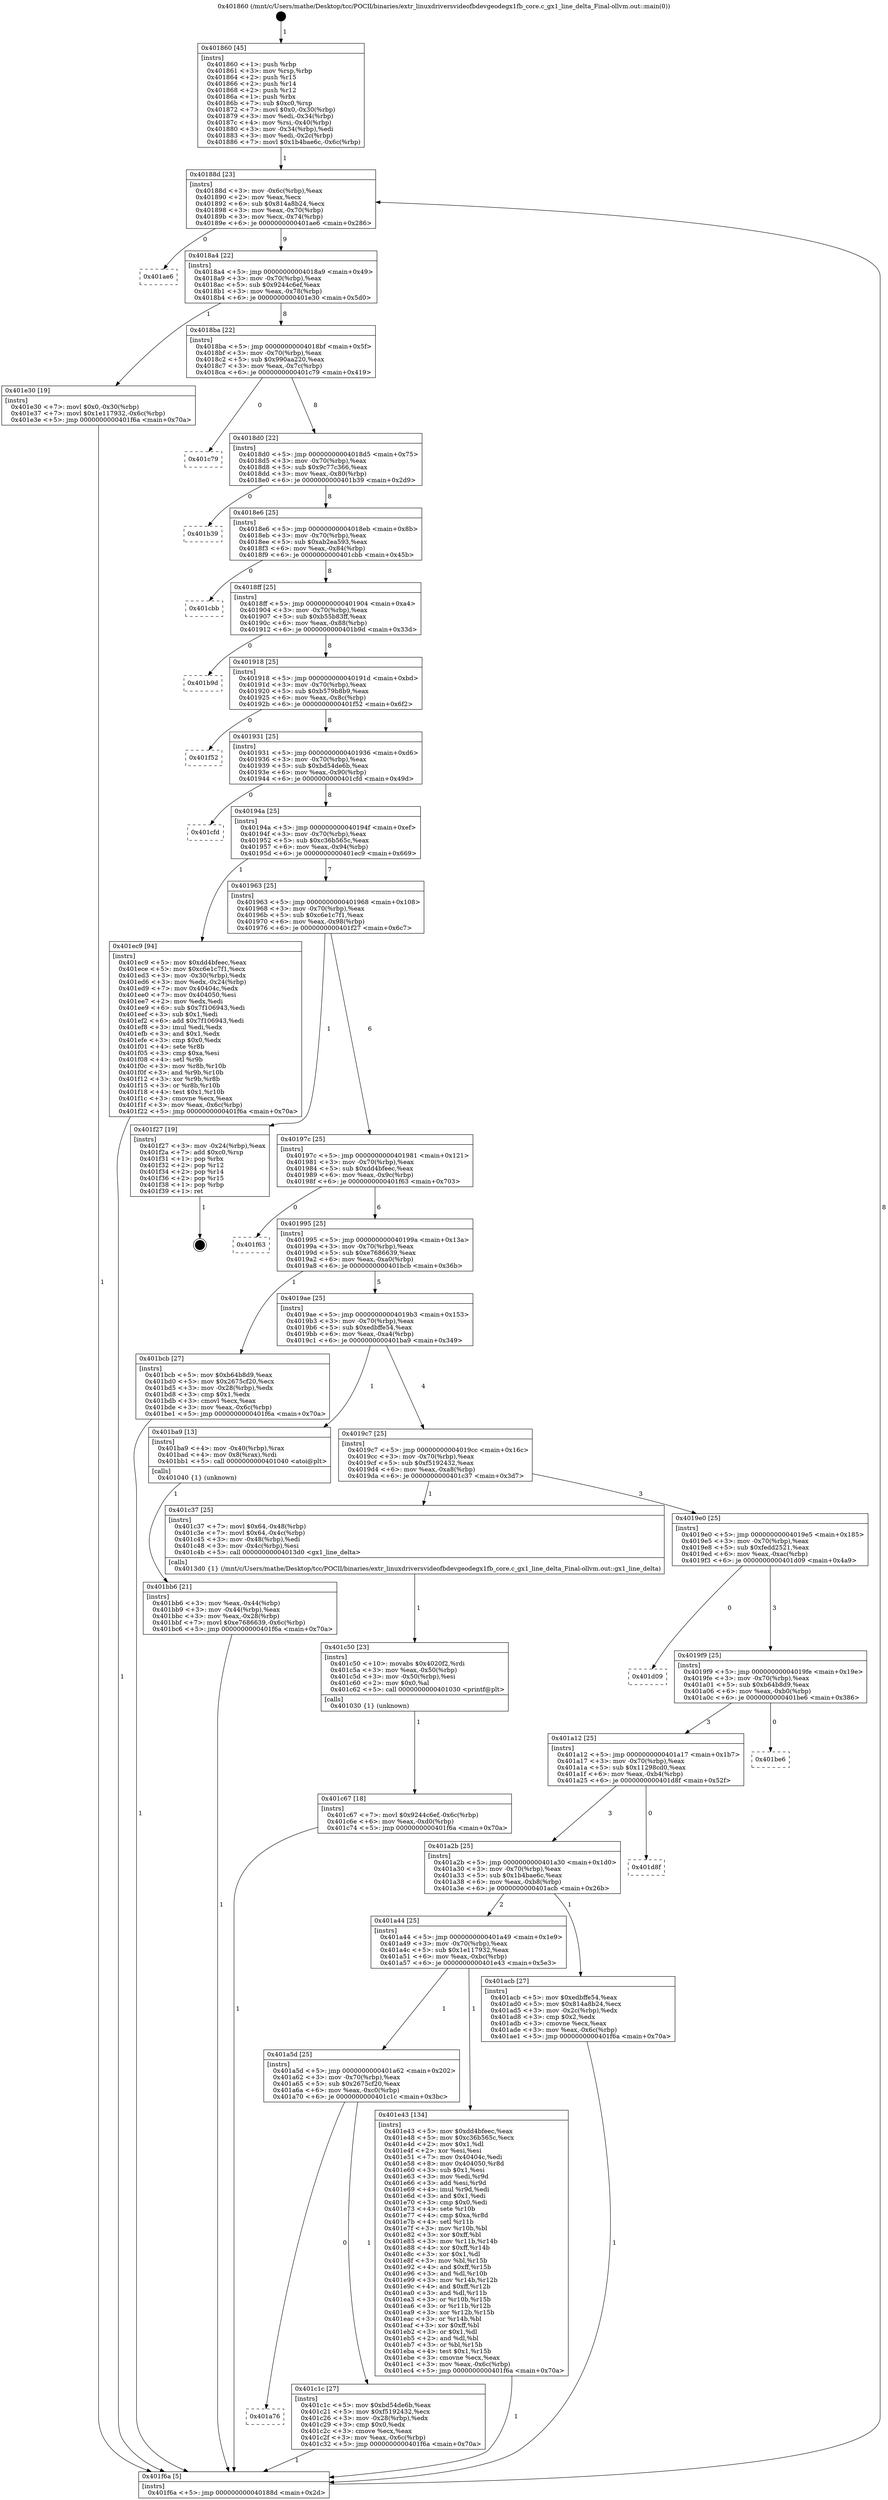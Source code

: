 digraph "0x401860" {
  label = "0x401860 (/mnt/c/Users/mathe/Desktop/tcc/POCII/binaries/extr_linuxdriversvideofbdevgeodegx1fb_core.c_gx1_line_delta_Final-ollvm.out::main(0))"
  labelloc = "t"
  node[shape=record]

  Entry [label="",width=0.3,height=0.3,shape=circle,fillcolor=black,style=filled]
  "0x40188d" [label="{
     0x40188d [23]\l
     | [instrs]\l
     &nbsp;&nbsp;0x40188d \<+3\>: mov -0x6c(%rbp),%eax\l
     &nbsp;&nbsp;0x401890 \<+2\>: mov %eax,%ecx\l
     &nbsp;&nbsp;0x401892 \<+6\>: sub $0x814a8b24,%ecx\l
     &nbsp;&nbsp;0x401898 \<+3\>: mov %eax,-0x70(%rbp)\l
     &nbsp;&nbsp;0x40189b \<+3\>: mov %ecx,-0x74(%rbp)\l
     &nbsp;&nbsp;0x40189e \<+6\>: je 0000000000401ae6 \<main+0x286\>\l
  }"]
  "0x401ae6" [label="{
     0x401ae6\l
  }", style=dashed]
  "0x4018a4" [label="{
     0x4018a4 [22]\l
     | [instrs]\l
     &nbsp;&nbsp;0x4018a4 \<+5\>: jmp 00000000004018a9 \<main+0x49\>\l
     &nbsp;&nbsp;0x4018a9 \<+3\>: mov -0x70(%rbp),%eax\l
     &nbsp;&nbsp;0x4018ac \<+5\>: sub $0x9244c6ef,%eax\l
     &nbsp;&nbsp;0x4018b1 \<+3\>: mov %eax,-0x78(%rbp)\l
     &nbsp;&nbsp;0x4018b4 \<+6\>: je 0000000000401e30 \<main+0x5d0\>\l
  }"]
  Exit [label="",width=0.3,height=0.3,shape=circle,fillcolor=black,style=filled,peripheries=2]
  "0x401e30" [label="{
     0x401e30 [19]\l
     | [instrs]\l
     &nbsp;&nbsp;0x401e30 \<+7\>: movl $0x0,-0x30(%rbp)\l
     &nbsp;&nbsp;0x401e37 \<+7\>: movl $0x1e117932,-0x6c(%rbp)\l
     &nbsp;&nbsp;0x401e3e \<+5\>: jmp 0000000000401f6a \<main+0x70a\>\l
  }"]
  "0x4018ba" [label="{
     0x4018ba [22]\l
     | [instrs]\l
     &nbsp;&nbsp;0x4018ba \<+5\>: jmp 00000000004018bf \<main+0x5f\>\l
     &nbsp;&nbsp;0x4018bf \<+3\>: mov -0x70(%rbp),%eax\l
     &nbsp;&nbsp;0x4018c2 \<+5\>: sub $0x990aa220,%eax\l
     &nbsp;&nbsp;0x4018c7 \<+3\>: mov %eax,-0x7c(%rbp)\l
     &nbsp;&nbsp;0x4018ca \<+6\>: je 0000000000401c79 \<main+0x419\>\l
  }"]
  "0x401c67" [label="{
     0x401c67 [18]\l
     | [instrs]\l
     &nbsp;&nbsp;0x401c67 \<+7\>: movl $0x9244c6ef,-0x6c(%rbp)\l
     &nbsp;&nbsp;0x401c6e \<+6\>: mov %eax,-0xd0(%rbp)\l
     &nbsp;&nbsp;0x401c74 \<+5\>: jmp 0000000000401f6a \<main+0x70a\>\l
  }"]
  "0x401c79" [label="{
     0x401c79\l
  }", style=dashed]
  "0x4018d0" [label="{
     0x4018d0 [22]\l
     | [instrs]\l
     &nbsp;&nbsp;0x4018d0 \<+5\>: jmp 00000000004018d5 \<main+0x75\>\l
     &nbsp;&nbsp;0x4018d5 \<+3\>: mov -0x70(%rbp),%eax\l
     &nbsp;&nbsp;0x4018d8 \<+5\>: sub $0x9c77c366,%eax\l
     &nbsp;&nbsp;0x4018dd \<+3\>: mov %eax,-0x80(%rbp)\l
     &nbsp;&nbsp;0x4018e0 \<+6\>: je 0000000000401b39 \<main+0x2d9\>\l
  }"]
  "0x401c50" [label="{
     0x401c50 [23]\l
     | [instrs]\l
     &nbsp;&nbsp;0x401c50 \<+10\>: movabs $0x4020f2,%rdi\l
     &nbsp;&nbsp;0x401c5a \<+3\>: mov %eax,-0x50(%rbp)\l
     &nbsp;&nbsp;0x401c5d \<+3\>: mov -0x50(%rbp),%esi\l
     &nbsp;&nbsp;0x401c60 \<+2\>: mov $0x0,%al\l
     &nbsp;&nbsp;0x401c62 \<+5\>: call 0000000000401030 \<printf@plt\>\l
     | [calls]\l
     &nbsp;&nbsp;0x401030 \{1\} (unknown)\l
  }"]
  "0x401b39" [label="{
     0x401b39\l
  }", style=dashed]
  "0x4018e6" [label="{
     0x4018e6 [25]\l
     | [instrs]\l
     &nbsp;&nbsp;0x4018e6 \<+5\>: jmp 00000000004018eb \<main+0x8b\>\l
     &nbsp;&nbsp;0x4018eb \<+3\>: mov -0x70(%rbp),%eax\l
     &nbsp;&nbsp;0x4018ee \<+5\>: sub $0xab2ea593,%eax\l
     &nbsp;&nbsp;0x4018f3 \<+6\>: mov %eax,-0x84(%rbp)\l
     &nbsp;&nbsp;0x4018f9 \<+6\>: je 0000000000401cbb \<main+0x45b\>\l
  }"]
  "0x401a76" [label="{
     0x401a76\l
  }", style=dashed]
  "0x401cbb" [label="{
     0x401cbb\l
  }", style=dashed]
  "0x4018ff" [label="{
     0x4018ff [25]\l
     | [instrs]\l
     &nbsp;&nbsp;0x4018ff \<+5\>: jmp 0000000000401904 \<main+0xa4\>\l
     &nbsp;&nbsp;0x401904 \<+3\>: mov -0x70(%rbp),%eax\l
     &nbsp;&nbsp;0x401907 \<+5\>: sub $0xb55b83ff,%eax\l
     &nbsp;&nbsp;0x40190c \<+6\>: mov %eax,-0x88(%rbp)\l
     &nbsp;&nbsp;0x401912 \<+6\>: je 0000000000401b9d \<main+0x33d\>\l
  }"]
  "0x401c1c" [label="{
     0x401c1c [27]\l
     | [instrs]\l
     &nbsp;&nbsp;0x401c1c \<+5\>: mov $0xbd54de6b,%eax\l
     &nbsp;&nbsp;0x401c21 \<+5\>: mov $0xf5192432,%ecx\l
     &nbsp;&nbsp;0x401c26 \<+3\>: mov -0x28(%rbp),%edx\l
     &nbsp;&nbsp;0x401c29 \<+3\>: cmp $0x0,%edx\l
     &nbsp;&nbsp;0x401c2c \<+3\>: cmove %ecx,%eax\l
     &nbsp;&nbsp;0x401c2f \<+3\>: mov %eax,-0x6c(%rbp)\l
     &nbsp;&nbsp;0x401c32 \<+5\>: jmp 0000000000401f6a \<main+0x70a\>\l
  }"]
  "0x401b9d" [label="{
     0x401b9d\l
  }", style=dashed]
  "0x401918" [label="{
     0x401918 [25]\l
     | [instrs]\l
     &nbsp;&nbsp;0x401918 \<+5\>: jmp 000000000040191d \<main+0xbd\>\l
     &nbsp;&nbsp;0x40191d \<+3\>: mov -0x70(%rbp),%eax\l
     &nbsp;&nbsp;0x401920 \<+5\>: sub $0xb579b8b9,%eax\l
     &nbsp;&nbsp;0x401925 \<+6\>: mov %eax,-0x8c(%rbp)\l
     &nbsp;&nbsp;0x40192b \<+6\>: je 0000000000401f52 \<main+0x6f2\>\l
  }"]
  "0x401a5d" [label="{
     0x401a5d [25]\l
     | [instrs]\l
     &nbsp;&nbsp;0x401a5d \<+5\>: jmp 0000000000401a62 \<main+0x202\>\l
     &nbsp;&nbsp;0x401a62 \<+3\>: mov -0x70(%rbp),%eax\l
     &nbsp;&nbsp;0x401a65 \<+5\>: sub $0x2675cf20,%eax\l
     &nbsp;&nbsp;0x401a6a \<+6\>: mov %eax,-0xc0(%rbp)\l
     &nbsp;&nbsp;0x401a70 \<+6\>: je 0000000000401c1c \<main+0x3bc\>\l
  }"]
  "0x401f52" [label="{
     0x401f52\l
  }", style=dashed]
  "0x401931" [label="{
     0x401931 [25]\l
     | [instrs]\l
     &nbsp;&nbsp;0x401931 \<+5\>: jmp 0000000000401936 \<main+0xd6\>\l
     &nbsp;&nbsp;0x401936 \<+3\>: mov -0x70(%rbp),%eax\l
     &nbsp;&nbsp;0x401939 \<+5\>: sub $0xbd54de6b,%eax\l
     &nbsp;&nbsp;0x40193e \<+6\>: mov %eax,-0x90(%rbp)\l
     &nbsp;&nbsp;0x401944 \<+6\>: je 0000000000401cfd \<main+0x49d\>\l
  }"]
  "0x401e43" [label="{
     0x401e43 [134]\l
     | [instrs]\l
     &nbsp;&nbsp;0x401e43 \<+5\>: mov $0xdd4bfeec,%eax\l
     &nbsp;&nbsp;0x401e48 \<+5\>: mov $0xc36b565c,%ecx\l
     &nbsp;&nbsp;0x401e4d \<+2\>: mov $0x1,%dl\l
     &nbsp;&nbsp;0x401e4f \<+2\>: xor %esi,%esi\l
     &nbsp;&nbsp;0x401e51 \<+7\>: mov 0x40404c,%edi\l
     &nbsp;&nbsp;0x401e58 \<+8\>: mov 0x404050,%r8d\l
     &nbsp;&nbsp;0x401e60 \<+3\>: sub $0x1,%esi\l
     &nbsp;&nbsp;0x401e63 \<+3\>: mov %edi,%r9d\l
     &nbsp;&nbsp;0x401e66 \<+3\>: add %esi,%r9d\l
     &nbsp;&nbsp;0x401e69 \<+4\>: imul %r9d,%edi\l
     &nbsp;&nbsp;0x401e6d \<+3\>: and $0x1,%edi\l
     &nbsp;&nbsp;0x401e70 \<+3\>: cmp $0x0,%edi\l
     &nbsp;&nbsp;0x401e73 \<+4\>: sete %r10b\l
     &nbsp;&nbsp;0x401e77 \<+4\>: cmp $0xa,%r8d\l
     &nbsp;&nbsp;0x401e7b \<+4\>: setl %r11b\l
     &nbsp;&nbsp;0x401e7f \<+3\>: mov %r10b,%bl\l
     &nbsp;&nbsp;0x401e82 \<+3\>: xor $0xff,%bl\l
     &nbsp;&nbsp;0x401e85 \<+3\>: mov %r11b,%r14b\l
     &nbsp;&nbsp;0x401e88 \<+4\>: xor $0xff,%r14b\l
     &nbsp;&nbsp;0x401e8c \<+3\>: xor $0x1,%dl\l
     &nbsp;&nbsp;0x401e8f \<+3\>: mov %bl,%r15b\l
     &nbsp;&nbsp;0x401e92 \<+4\>: and $0xff,%r15b\l
     &nbsp;&nbsp;0x401e96 \<+3\>: and %dl,%r10b\l
     &nbsp;&nbsp;0x401e99 \<+3\>: mov %r14b,%r12b\l
     &nbsp;&nbsp;0x401e9c \<+4\>: and $0xff,%r12b\l
     &nbsp;&nbsp;0x401ea0 \<+3\>: and %dl,%r11b\l
     &nbsp;&nbsp;0x401ea3 \<+3\>: or %r10b,%r15b\l
     &nbsp;&nbsp;0x401ea6 \<+3\>: or %r11b,%r12b\l
     &nbsp;&nbsp;0x401ea9 \<+3\>: xor %r12b,%r15b\l
     &nbsp;&nbsp;0x401eac \<+3\>: or %r14b,%bl\l
     &nbsp;&nbsp;0x401eaf \<+3\>: xor $0xff,%bl\l
     &nbsp;&nbsp;0x401eb2 \<+3\>: or $0x1,%dl\l
     &nbsp;&nbsp;0x401eb5 \<+2\>: and %dl,%bl\l
     &nbsp;&nbsp;0x401eb7 \<+3\>: or %bl,%r15b\l
     &nbsp;&nbsp;0x401eba \<+4\>: test $0x1,%r15b\l
     &nbsp;&nbsp;0x401ebe \<+3\>: cmovne %ecx,%eax\l
     &nbsp;&nbsp;0x401ec1 \<+3\>: mov %eax,-0x6c(%rbp)\l
     &nbsp;&nbsp;0x401ec4 \<+5\>: jmp 0000000000401f6a \<main+0x70a\>\l
  }"]
  "0x401cfd" [label="{
     0x401cfd\l
  }", style=dashed]
  "0x40194a" [label="{
     0x40194a [25]\l
     | [instrs]\l
     &nbsp;&nbsp;0x40194a \<+5\>: jmp 000000000040194f \<main+0xef\>\l
     &nbsp;&nbsp;0x40194f \<+3\>: mov -0x70(%rbp),%eax\l
     &nbsp;&nbsp;0x401952 \<+5\>: sub $0xc36b565c,%eax\l
     &nbsp;&nbsp;0x401957 \<+6\>: mov %eax,-0x94(%rbp)\l
     &nbsp;&nbsp;0x40195d \<+6\>: je 0000000000401ec9 \<main+0x669\>\l
  }"]
  "0x401bb6" [label="{
     0x401bb6 [21]\l
     | [instrs]\l
     &nbsp;&nbsp;0x401bb6 \<+3\>: mov %eax,-0x44(%rbp)\l
     &nbsp;&nbsp;0x401bb9 \<+3\>: mov -0x44(%rbp),%eax\l
     &nbsp;&nbsp;0x401bbc \<+3\>: mov %eax,-0x28(%rbp)\l
     &nbsp;&nbsp;0x401bbf \<+7\>: movl $0xe7686639,-0x6c(%rbp)\l
     &nbsp;&nbsp;0x401bc6 \<+5\>: jmp 0000000000401f6a \<main+0x70a\>\l
  }"]
  "0x401ec9" [label="{
     0x401ec9 [94]\l
     | [instrs]\l
     &nbsp;&nbsp;0x401ec9 \<+5\>: mov $0xdd4bfeec,%eax\l
     &nbsp;&nbsp;0x401ece \<+5\>: mov $0xc6e1c7f1,%ecx\l
     &nbsp;&nbsp;0x401ed3 \<+3\>: mov -0x30(%rbp),%edx\l
     &nbsp;&nbsp;0x401ed6 \<+3\>: mov %edx,-0x24(%rbp)\l
     &nbsp;&nbsp;0x401ed9 \<+7\>: mov 0x40404c,%edx\l
     &nbsp;&nbsp;0x401ee0 \<+7\>: mov 0x404050,%esi\l
     &nbsp;&nbsp;0x401ee7 \<+2\>: mov %edx,%edi\l
     &nbsp;&nbsp;0x401ee9 \<+6\>: sub $0x7f106943,%edi\l
     &nbsp;&nbsp;0x401eef \<+3\>: sub $0x1,%edi\l
     &nbsp;&nbsp;0x401ef2 \<+6\>: add $0x7f106943,%edi\l
     &nbsp;&nbsp;0x401ef8 \<+3\>: imul %edi,%edx\l
     &nbsp;&nbsp;0x401efb \<+3\>: and $0x1,%edx\l
     &nbsp;&nbsp;0x401efe \<+3\>: cmp $0x0,%edx\l
     &nbsp;&nbsp;0x401f01 \<+4\>: sete %r8b\l
     &nbsp;&nbsp;0x401f05 \<+3\>: cmp $0xa,%esi\l
     &nbsp;&nbsp;0x401f08 \<+4\>: setl %r9b\l
     &nbsp;&nbsp;0x401f0c \<+3\>: mov %r8b,%r10b\l
     &nbsp;&nbsp;0x401f0f \<+3\>: and %r9b,%r10b\l
     &nbsp;&nbsp;0x401f12 \<+3\>: xor %r9b,%r8b\l
     &nbsp;&nbsp;0x401f15 \<+3\>: or %r8b,%r10b\l
     &nbsp;&nbsp;0x401f18 \<+4\>: test $0x1,%r10b\l
     &nbsp;&nbsp;0x401f1c \<+3\>: cmovne %ecx,%eax\l
     &nbsp;&nbsp;0x401f1f \<+3\>: mov %eax,-0x6c(%rbp)\l
     &nbsp;&nbsp;0x401f22 \<+5\>: jmp 0000000000401f6a \<main+0x70a\>\l
  }"]
  "0x401963" [label="{
     0x401963 [25]\l
     | [instrs]\l
     &nbsp;&nbsp;0x401963 \<+5\>: jmp 0000000000401968 \<main+0x108\>\l
     &nbsp;&nbsp;0x401968 \<+3\>: mov -0x70(%rbp),%eax\l
     &nbsp;&nbsp;0x40196b \<+5\>: sub $0xc6e1c7f1,%eax\l
     &nbsp;&nbsp;0x401970 \<+6\>: mov %eax,-0x98(%rbp)\l
     &nbsp;&nbsp;0x401976 \<+6\>: je 0000000000401f27 \<main+0x6c7\>\l
  }"]
  "0x401860" [label="{
     0x401860 [45]\l
     | [instrs]\l
     &nbsp;&nbsp;0x401860 \<+1\>: push %rbp\l
     &nbsp;&nbsp;0x401861 \<+3\>: mov %rsp,%rbp\l
     &nbsp;&nbsp;0x401864 \<+2\>: push %r15\l
     &nbsp;&nbsp;0x401866 \<+2\>: push %r14\l
     &nbsp;&nbsp;0x401868 \<+2\>: push %r12\l
     &nbsp;&nbsp;0x40186a \<+1\>: push %rbx\l
     &nbsp;&nbsp;0x40186b \<+7\>: sub $0xc0,%rsp\l
     &nbsp;&nbsp;0x401872 \<+7\>: movl $0x0,-0x30(%rbp)\l
     &nbsp;&nbsp;0x401879 \<+3\>: mov %edi,-0x34(%rbp)\l
     &nbsp;&nbsp;0x40187c \<+4\>: mov %rsi,-0x40(%rbp)\l
     &nbsp;&nbsp;0x401880 \<+3\>: mov -0x34(%rbp),%edi\l
     &nbsp;&nbsp;0x401883 \<+3\>: mov %edi,-0x2c(%rbp)\l
     &nbsp;&nbsp;0x401886 \<+7\>: movl $0x1b4bae6c,-0x6c(%rbp)\l
  }"]
  "0x401f27" [label="{
     0x401f27 [19]\l
     | [instrs]\l
     &nbsp;&nbsp;0x401f27 \<+3\>: mov -0x24(%rbp),%eax\l
     &nbsp;&nbsp;0x401f2a \<+7\>: add $0xc0,%rsp\l
     &nbsp;&nbsp;0x401f31 \<+1\>: pop %rbx\l
     &nbsp;&nbsp;0x401f32 \<+2\>: pop %r12\l
     &nbsp;&nbsp;0x401f34 \<+2\>: pop %r14\l
     &nbsp;&nbsp;0x401f36 \<+2\>: pop %r15\l
     &nbsp;&nbsp;0x401f38 \<+1\>: pop %rbp\l
     &nbsp;&nbsp;0x401f39 \<+1\>: ret\l
  }"]
  "0x40197c" [label="{
     0x40197c [25]\l
     | [instrs]\l
     &nbsp;&nbsp;0x40197c \<+5\>: jmp 0000000000401981 \<main+0x121\>\l
     &nbsp;&nbsp;0x401981 \<+3\>: mov -0x70(%rbp),%eax\l
     &nbsp;&nbsp;0x401984 \<+5\>: sub $0xdd4bfeec,%eax\l
     &nbsp;&nbsp;0x401989 \<+6\>: mov %eax,-0x9c(%rbp)\l
     &nbsp;&nbsp;0x40198f \<+6\>: je 0000000000401f63 \<main+0x703\>\l
  }"]
  "0x401f6a" [label="{
     0x401f6a [5]\l
     | [instrs]\l
     &nbsp;&nbsp;0x401f6a \<+5\>: jmp 000000000040188d \<main+0x2d\>\l
  }"]
  "0x401f63" [label="{
     0x401f63\l
  }", style=dashed]
  "0x401995" [label="{
     0x401995 [25]\l
     | [instrs]\l
     &nbsp;&nbsp;0x401995 \<+5\>: jmp 000000000040199a \<main+0x13a\>\l
     &nbsp;&nbsp;0x40199a \<+3\>: mov -0x70(%rbp),%eax\l
     &nbsp;&nbsp;0x40199d \<+5\>: sub $0xe7686639,%eax\l
     &nbsp;&nbsp;0x4019a2 \<+6\>: mov %eax,-0xa0(%rbp)\l
     &nbsp;&nbsp;0x4019a8 \<+6\>: je 0000000000401bcb \<main+0x36b\>\l
  }"]
  "0x401a44" [label="{
     0x401a44 [25]\l
     | [instrs]\l
     &nbsp;&nbsp;0x401a44 \<+5\>: jmp 0000000000401a49 \<main+0x1e9\>\l
     &nbsp;&nbsp;0x401a49 \<+3\>: mov -0x70(%rbp),%eax\l
     &nbsp;&nbsp;0x401a4c \<+5\>: sub $0x1e117932,%eax\l
     &nbsp;&nbsp;0x401a51 \<+6\>: mov %eax,-0xbc(%rbp)\l
     &nbsp;&nbsp;0x401a57 \<+6\>: je 0000000000401e43 \<main+0x5e3\>\l
  }"]
  "0x401bcb" [label="{
     0x401bcb [27]\l
     | [instrs]\l
     &nbsp;&nbsp;0x401bcb \<+5\>: mov $0xb64b8d9,%eax\l
     &nbsp;&nbsp;0x401bd0 \<+5\>: mov $0x2675cf20,%ecx\l
     &nbsp;&nbsp;0x401bd5 \<+3\>: mov -0x28(%rbp),%edx\l
     &nbsp;&nbsp;0x401bd8 \<+3\>: cmp $0x1,%edx\l
     &nbsp;&nbsp;0x401bdb \<+3\>: cmovl %ecx,%eax\l
     &nbsp;&nbsp;0x401bde \<+3\>: mov %eax,-0x6c(%rbp)\l
     &nbsp;&nbsp;0x401be1 \<+5\>: jmp 0000000000401f6a \<main+0x70a\>\l
  }"]
  "0x4019ae" [label="{
     0x4019ae [25]\l
     | [instrs]\l
     &nbsp;&nbsp;0x4019ae \<+5\>: jmp 00000000004019b3 \<main+0x153\>\l
     &nbsp;&nbsp;0x4019b3 \<+3\>: mov -0x70(%rbp),%eax\l
     &nbsp;&nbsp;0x4019b6 \<+5\>: sub $0xedbffe54,%eax\l
     &nbsp;&nbsp;0x4019bb \<+6\>: mov %eax,-0xa4(%rbp)\l
     &nbsp;&nbsp;0x4019c1 \<+6\>: je 0000000000401ba9 \<main+0x349\>\l
  }"]
  "0x401acb" [label="{
     0x401acb [27]\l
     | [instrs]\l
     &nbsp;&nbsp;0x401acb \<+5\>: mov $0xedbffe54,%eax\l
     &nbsp;&nbsp;0x401ad0 \<+5\>: mov $0x814a8b24,%ecx\l
     &nbsp;&nbsp;0x401ad5 \<+3\>: mov -0x2c(%rbp),%edx\l
     &nbsp;&nbsp;0x401ad8 \<+3\>: cmp $0x2,%edx\l
     &nbsp;&nbsp;0x401adb \<+3\>: cmovne %ecx,%eax\l
     &nbsp;&nbsp;0x401ade \<+3\>: mov %eax,-0x6c(%rbp)\l
     &nbsp;&nbsp;0x401ae1 \<+5\>: jmp 0000000000401f6a \<main+0x70a\>\l
  }"]
  "0x401ba9" [label="{
     0x401ba9 [13]\l
     | [instrs]\l
     &nbsp;&nbsp;0x401ba9 \<+4\>: mov -0x40(%rbp),%rax\l
     &nbsp;&nbsp;0x401bad \<+4\>: mov 0x8(%rax),%rdi\l
     &nbsp;&nbsp;0x401bb1 \<+5\>: call 0000000000401040 \<atoi@plt\>\l
     | [calls]\l
     &nbsp;&nbsp;0x401040 \{1\} (unknown)\l
  }"]
  "0x4019c7" [label="{
     0x4019c7 [25]\l
     | [instrs]\l
     &nbsp;&nbsp;0x4019c7 \<+5\>: jmp 00000000004019cc \<main+0x16c\>\l
     &nbsp;&nbsp;0x4019cc \<+3\>: mov -0x70(%rbp),%eax\l
     &nbsp;&nbsp;0x4019cf \<+5\>: sub $0xf5192432,%eax\l
     &nbsp;&nbsp;0x4019d4 \<+6\>: mov %eax,-0xa8(%rbp)\l
     &nbsp;&nbsp;0x4019da \<+6\>: je 0000000000401c37 \<main+0x3d7\>\l
  }"]
  "0x401a2b" [label="{
     0x401a2b [25]\l
     | [instrs]\l
     &nbsp;&nbsp;0x401a2b \<+5\>: jmp 0000000000401a30 \<main+0x1d0\>\l
     &nbsp;&nbsp;0x401a30 \<+3\>: mov -0x70(%rbp),%eax\l
     &nbsp;&nbsp;0x401a33 \<+5\>: sub $0x1b4bae6c,%eax\l
     &nbsp;&nbsp;0x401a38 \<+6\>: mov %eax,-0xb8(%rbp)\l
     &nbsp;&nbsp;0x401a3e \<+6\>: je 0000000000401acb \<main+0x26b\>\l
  }"]
  "0x401c37" [label="{
     0x401c37 [25]\l
     | [instrs]\l
     &nbsp;&nbsp;0x401c37 \<+7\>: movl $0x64,-0x48(%rbp)\l
     &nbsp;&nbsp;0x401c3e \<+7\>: movl $0x64,-0x4c(%rbp)\l
     &nbsp;&nbsp;0x401c45 \<+3\>: mov -0x48(%rbp),%edi\l
     &nbsp;&nbsp;0x401c48 \<+3\>: mov -0x4c(%rbp),%esi\l
     &nbsp;&nbsp;0x401c4b \<+5\>: call 00000000004013d0 \<gx1_line_delta\>\l
     | [calls]\l
     &nbsp;&nbsp;0x4013d0 \{1\} (/mnt/c/Users/mathe/Desktop/tcc/POCII/binaries/extr_linuxdriversvideofbdevgeodegx1fb_core.c_gx1_line_delta_Final-ollvm.out::gx1_line_delta)\l
  }"]
  "0x4019e0" [label="{
     0x4019e0 [25]\l
     | [instrs]\l
     &nbsp;&nbsp;0x4019e0 \<+5\>: jmp 00000000004019e5 \<main+0x185\>\l
     &nbsp;&nbsp;0x4019e5 \<+3\>: mov -0x70(%rbp),%eax\l
     &nbsp;&nbsp;0x4019e8 \<+5\>: sub $0xfedd2521,%eax\l
     &nbsp;&nbsp;0x4019ed \<+6\>: mov %eax,-0xac(%rbp)\l
     &nbsp;&nbsp;0x4019f3 \<+6\>: je 0000000000401d09 \<main+0x4a9\>\l
  }"]
  "0x401d8f" [label="{
     0x401d8f\l
  }", style=dashed]
  "0x401d09" [label="{
     0x401d09\l
  }", style=dashed]
  "0x4019f9" [label="{
     0x4019f9 [25]\l
     | [instrs]\l
     &nbsp;&nbsp;0x4019f9 \<+5\>: jmp 00000000004019fe \<main+0x19e\>\l
     &nbsp;&nbsp;0x4019fe \<+3\>: mov -0x70(%rbp),%eax\l
     &nbsp;&nbsp;0x401a01 \<+5\>: sub $0xb64b8d9,%eax\l
     &nbsp;&nbsp;0x401a06 \<+6\>: mov %eax,-0xb0(%rbp)\l
     &nbsp;&nbsp;0x401a0c \<+6\>: je 0000000000401be6 \<main+0x386\>\l
  }"]
  "0x401a12" [label="{
     0x401a12 [25]\l
     | [instrs]\l
     &nbsp;&nbsp;0x401a12 \<+5\>: jmp 0000000000401a17 \<main+0x1b7\>\l
     &nbsp;&nbsp;0x401a17 \<+3\>: mov -0x70(%rbp),%eax\l
     &nbsp;&nbsp;0x401a1a \<+5\>: sub $0x11298cd0,%eax\l
     &nbsp;&nbsp;0x401a1f \<+6\>: mov %eax,-0xb4(%rbp)\l
     &nbsp;&nbsp;0x401a25 \<+6\>: je 0000000000401d8f \<main+0x52f\>\l
  }"]
  "0x401be6" [label="{
     0x401be6\l
  }", style=dashed]
  Entry -> "0x401860" [label=" 1"]
  "0x40188d" -> "0x401ae6" [label=" 0"]
  "0x40188d" -> "0x4018a4" [label=" 9"]
  "0x401f27" -> Exit [label=" 1"]
  "0x4018a4" -> "0x401e30" [label=" 1"]
  "0x4018a4" -> "0x4018ba" [label=" 8"]
  "0x401ec9" -> "0x401f6a" [label=" 1"]
  "0x4018ba" -> "0x401c79" [label=" 0"]
  "0x4018ba" -> "0x4018d0" [label=" 8"]
  "0x401e43" -> "0x401f6a" [label=" 1"]
  "0x4018d0" -> "0x401b39" [label=" 0"]
  "0x4018d0" -> "0x4018e6" [label=" 8"]
  "0x401e30" -> "0x401f6a" [label=" 1"]
  "0x4018e6" -> "0x401cbb" [label=" 0"]
  "0x4018e6" -> "0x4018ff" [label=" 8"]
  "0x401c67" -> "0x401f6a" [label=" 1"]
  "0x4018ff" -> "0x401b9d" [label=" 0"]
  "0x4018ff" -> "0x401918" [label=" 8"]
  "0x401c50" -> "0x401c67" [label=" 1"]
  "0x401918" -> "0x401f52" [label=" 0"]
  "0x401918" -> "0x401931" [label=" 8"]
  "0x401c1c" -> "0x401f6a" [label=" 1"]
  "0x401931" -> "0x401cfd" [label=" 0"]
  "0x401931" -> "0x40194a" [label=" 8"]
  "0x401a5d" -> "0x401a76" [label=" 0"]
  "0x40194a" -> "0x401ec9" [label=" 1"]
  "0x40194a" -> "0x401963" [label=" 7"]
  "0x401c37" -> "0x401c50" [label=" 1"]
  "0x401963" -> "0x401f27" [label=" 1"]
  "0x401963" -> "0x40197c" [label=" 6"]
  "0x401a44" -> "0x401a5d" [label=" 1"]
  "0x40197c" -> "0x401f63" [label=" 0"]
  "0x40197c" -> "0x401995" [label=" 6"]
  "0x401a44" -> "0x401e43" [label=" 1"]
  "0x401995" -> "0x401bcb" [label=" 1"]
  "0x401995" -> "0x4019ae" [label=" 5"]
  "0x401a5d" -> "0x401c1c" [label=" 1"]
  "0x4019ae" -> "0x401ba9" [label=" 1"]
  "0x4019ae" -> "0x4019c7" [label=" 4"]
  "0x401bcb" -> "0x401f6a" [label=" 1"]
  "0x4019c7" -> "0x401c37" [label=" 1"]
  "0x4019c7" -> "0x4019e0" [label=" 3"]
  "0x401ba9" -> "0x401bb6" [label=" 1"]
  "0x4019e0" -> "0x401d09" [label=" 0"]
  "0x4019e0" -> "0x4019f9" [label=" 3"]
  "0x401f6a" -> "0x40188d" [label=" 8"]
  "0x4019f9" -> "0x401be6" [label=" 0"]
  "0x4019f9" -> "0x401a12" [label=" 3"]
  "0x401860" -> "0x40188d" [label=" 1"]
  "0x401a12" -> "0x401d8f" [label=" 0"]
  "0x401a12" -> "0x401a2b" [label=" 3"]
  "0x401bb6" -> "0x401f6a" [label=" 1"]
  "0x401a2b" -> "0x401acb" [label=" 1"]
  "0x401a2b" -> "0x401a44" [label=" 2"]
  "0x401acb" -> "0x401f6a" [label=" 1"]
}
